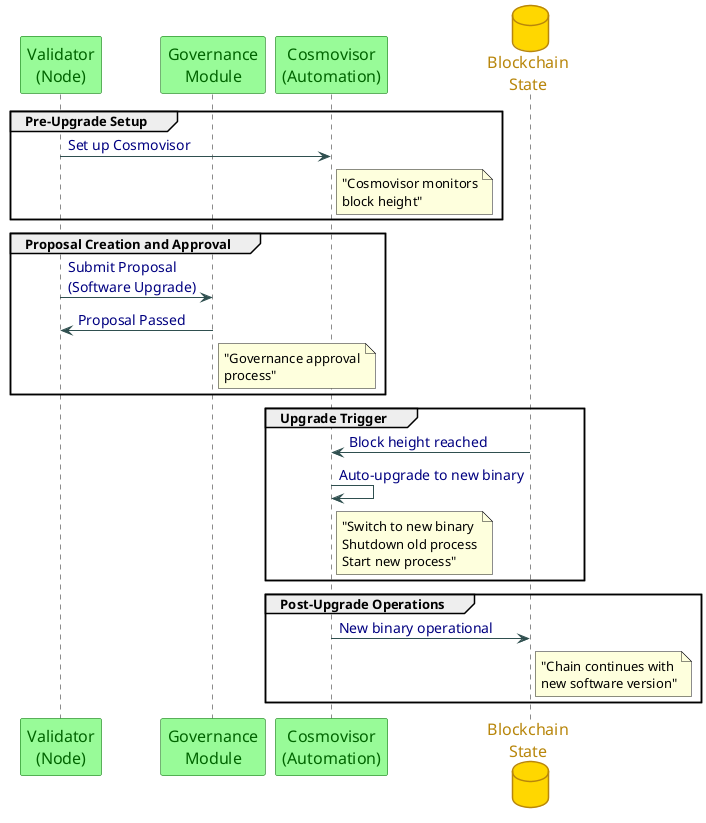 @startuml
skinparam ParticipantBackgroundColor PaleGreen
skinparam ParticipantBorderColor DarkGreen
skinparam ParticipantFontColor DarkGreen
skinparam ParticipantFontSize 16

skinparam DatabaseBackgroundColor Gold
skinparam DatabaseBorderColor DarkGoldenRod
skinparam DatabaseFontColor DarkGoldenRod
skinparam DatabaseFontSize 16

skinparam ArrowColor DarkSlateGray
skinparam ArrowFontColor Navy
skinparam ArrowFontSize 14

participant "Validator\n(Node)" as V
participant "Governance\nModule" as G
participant "Cosmovisor\n(Automation)" as C
database "Blockchain\nState" as B

' Pre-Upgrade Setup
group Pre-Upgrade Setup
    V -> C : Set up Cosmovisor
    note right of C : "Cosmovisor monitors\nblock height"
end

' Proposal Creation and Approval
group Proposal Creation and Approval
    V -> G : Submit Proposal\n(Software Upgrade)
    G -> V : Proposal Passed
    note right of G : "Governance approval\nprocess"
end

' Upgrade Trigger by Blockchain State
group Upgrade Trigger
    B -> C : Block height reached
    C -> C : Auto-upgrade to new binary
    note right of C : "Switch to new binary\nShutdown old process\nStart new process"
end

' Post-Upgrade Operations
group Post-Upgrade Operations
    C -> B : New binary operational
    note right of B : "Chain continues with\nnew software version"
end

@enduml
